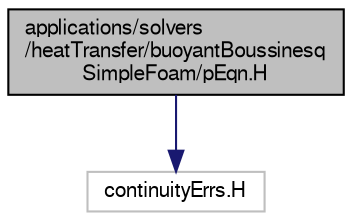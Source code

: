 digraph "applications/solvers/heatTransfer/buoyantBoussinesqSimpleFoam/pEqn.H"
{
  bgcolor="transparent";
  edge [fontname="FreeSans",fontsize="10",labelfontname="FreeSans",labelfontsize="10"];
  node [fontname="FreeSans",fontsize="10",shape=record];
  Node1 [label="applications/solvers\l/heatTransfer/buoyantBoussinesq\lSimpleFoam/pEqn.H",height=0.2,width=0.4,color="black", fillcolor="grey75", style="filled" fontcolor="black"];
  Node1 -> Node2 [color="midnightblue",fontsize="10",style="solid",fontname="FreeSans"];
  Node2 [label="continuityErrs.H",height=0.2,width=0.4,color="grey75"];
}
